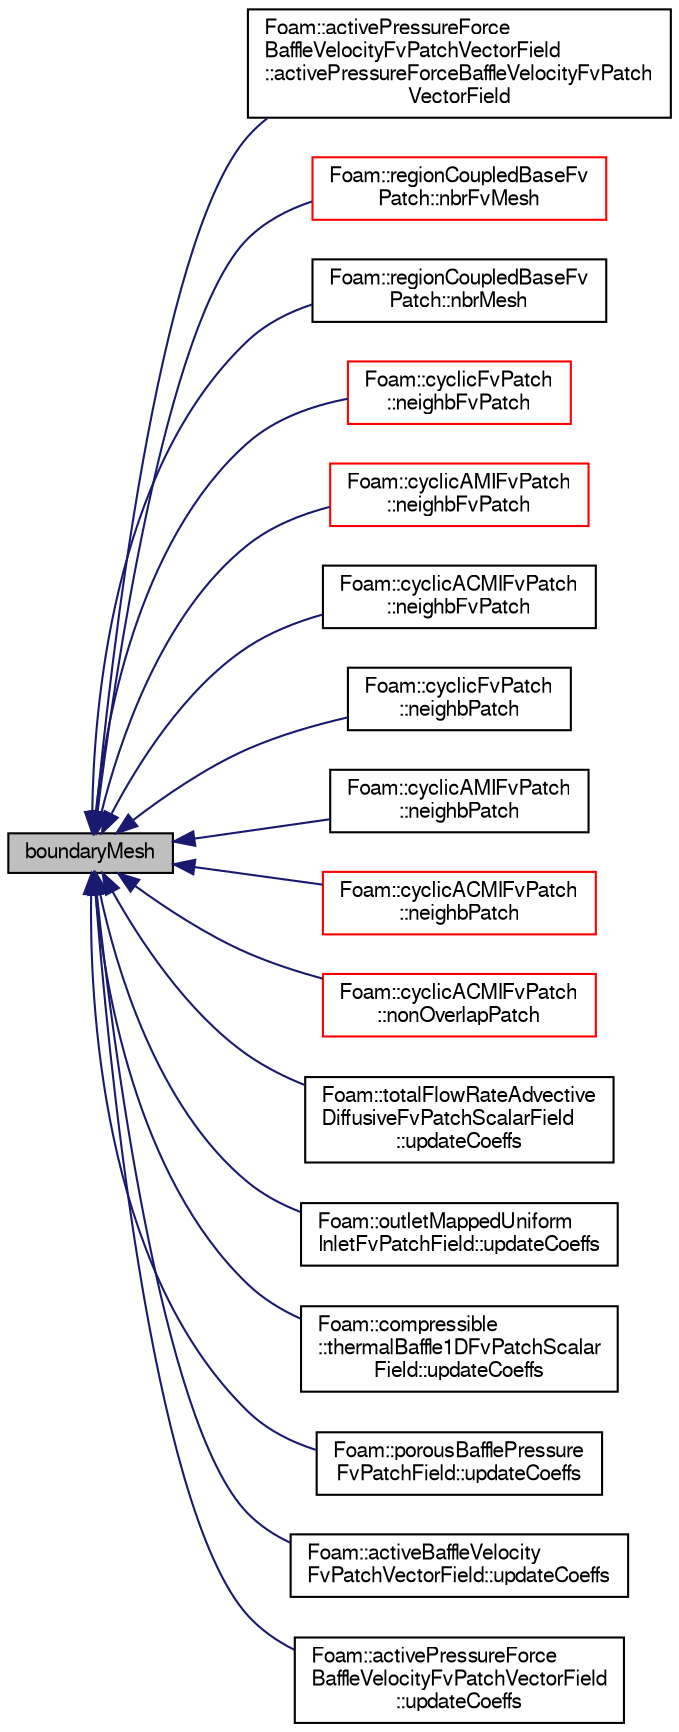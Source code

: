 digraph "boundaryMesh"
{
  bgcolor="transparent";
  edge [fontname="FreeSans",fontsize="10",labelfontname="FreeSans",labelfontsize="10"];
  node [fontname="FreeSans",fontsize="10",shape=record];
  rankdir="LR";
  Node1 [label="boundaryMesh",height=0.2,width=0.4,color="black", fillcolor="grey75", style="filled" fontcolor="black"];
  Node1 -> Node2 [dir="back",color="midnightblue",fontsize="10",style="solid",fontname="FreeSans"];
  Node2 [label="Foam::activePressureForce\lBaffleVelocityFvPatchVectorField\l::activePressureForceBaffleVelocityFvPatch\lVectorField",height=0.2,width=0.4,color="black",URL="$a00018.html#a6b9ac24a7ff938dc417125cb1444bb5e",tooltip="Construct from patch, internal field and dictionary. "];
  Node1 -> Node3 [dir="back",color="midnightblue",fontsize="10",style="solid",fontname="FreeSans"];
  Node3 [label="Foam::regionCoupledBaseFv\lPatch::nbrFvMesh",height=0.2,width=0.4,color="red",URL="$a02057.html#a1b5042a0b7ff71c6c08eec863b539718",tooltip="Returns fvMesh. "];
  Node1 -> Node4 [dir="back",color="midnightblue",fontsize="10",style="solid",fontname="FreeSans"];
  Node4 [label="Foam::regionCoupledBaseFv\lPatch::nbrMesh",height=0.2,width=0.4,color="black",URL="$a02057.html#afe312951e2f813f117176130b024f8ba",tooltip="Returns neighbour polyMesh. "];
  Node1 -> Node5 [dir="back",color="midnightblue",fontsize="10",style="solid",fontname="FreeSans"];
  Node5 [label="Foam::cyclicFvPatch\l::neighbFvPatch",height=0.2,width=0.4,color="red",URL="$a00454.html#a3379be796c0a127e8f0fa0e225cd9793"];
  Node1 -> Node6 [dir="back",color="midnightblue",fontsize="10",style="solid",fontname="FreeSans"];
  Node6 [label="Foam::cyclicAMIFvPatch\l::neighbFvPatch",height=0.2,width=0.4,color="red",URL="$a00444.html#ae0ad3c0377f08c40c4368f4e0461f334"];
  Node1 -> Node7 [dir="back",color="midnightblue",fontsize="10",style="solid",fontname="FreeSans"];
  Node7 [label="Foam::cyclicACMIFvPatch\l::neighbFvPatch",height=0.2,width=0.4,color="black",URL="$a00434.html#a2ff2ff75c432e7f0d1c0453404df7bb0"];
  Node1 -> Node8 [dir="back",color="midnightblue",fontsize="10",style="solid",fontname="FreeSans"];
  Node8 [label="Foam::cyclicFvPatch\l::neighbPatch",height=0.2,width=0.4,color="black",URL="$a00454.html#a8c775c139948a10c96471aa25f8c1337",tooltip="Return processor number. "];
  Node1 -> Node9 [dir="back",color="midnightblue",fontsize="10",style="solid",fontname="FreeSans"];
  Node9 [label="Foam::cyclicAMIFvPatch\l::neighbPatch",height=0.2,width=0.4,color="black",URL="$a00444.html#a7427cebac51fceb9d4824f22e7726d7b",tooltip="Return processor number. "];
  Node1 -> Node10 [dir="back",color="midnightblue",fontsize="10",style="solid",fontname="FreeSans"];
  Node10 [label="Foam::cyclicACMIFvPatch\l::neighbPatch",height=0.2,width=0.4,color="red",URL="$a00434.html#a256d7a778b00e927d67129b7d1fe9a60",tooltip="Return neighbour fvPatch. "];
  Node1 -> Node11 [dir="back",color="midnightblue",fontsize="10",style="solid",fontname="FreeSans"];
  Node11 [label="Foam::cyclicACMIFvPatch\l::nonOverlapPatch",height=0.2,width=0.4,color="red",URL="$a00434.html#a117a7f34e460a6c89bba627b490fc7f0",tooltip="Return non-overlapping fvPatch. "];
  Node1 -> Node12 [dir="back",color="midnightblue",fontsize="10",style="solid",fontname="FreeSans"];
  Node12 [label="Foam::totalFlowRateAdvective\lDiffusiveFvPatchScalarField\l::updateCoeffs",height=0.2,width=0.4,color="black",URL="$a02565.html#a7e24eafac629d3733181cd942d4c902f",tooltip="Update the coefficients associated with the patch field. "];
  Node1 -> Node13 [dir="back",color="midnightblue",fontsize="10",style="solid",fontname="FreeSans"];
  Node13 [label="Foam::outletMappedUniform\lInletFvPatchField::updateCoeffs",height=0.2,width=0.4,color="black",URL="$a01700.html#a7e24eafac629d3733181cd942d4c902f",tooltip="Update the coefficients associated with the patch field. "];
  Node1 -> Node14 [dir="back",color="midnightblue",fontsize="10",style="solid",fontname="FreeSans"];
  Node14 [label="Foam::compressible\l::thermalBaffle1DFvPatchScalar\lField::updateCoeffs",height=0.2,width=0.4,color="black",URL="$a02507.html#a7e24eafac629d3733181cd942d4c902f",tooltip="Update the coefficients associated with the patch field. "];
  Node1 -> Node15 [dir="back",color="midnightblue",fontsize="10",style="solid",fontname="FreeSans"];
  Node15 [label="Foam::porousBafflePressure\lFvPatchField::updateCoeffs",height=0.2,width=0.4,color="black",URL="$a01885.html#a7e24eafac629d3733181cd942d4c902f",tooltip="Update the coefficients associated with the patch field. "];
  Node1 -> Node16 [dir="back",color="midnightblue",fontsize="10",style="solid",fontname="FreeSans"];
  Node16 [label="Foam::activeBaffleVelocity\lFvPatchVectorField::updateCoeffs",height=0.2,width=0.4,color="black",URL="$a00017.html#a7e24eafac629d3733181cd942d4c902f",tooltip="Update the coefficients associated with the patch field. "];
  Node1 -> Node17 [dir="back",color="midnightblue",fontsize="10",style="solid",fontname="FreeSans"];
  Node17 [label="Foam::activePressureForce\lBaffleVelocityFvPatchVectorField\l::updateCoeffs",height=0.2,width=0.4,color="black",URL="$a00018.html#a7e24eafac629d3733181cd942d4c902f",tooltip="Update the coefficients associated with the patch field. "];
}
